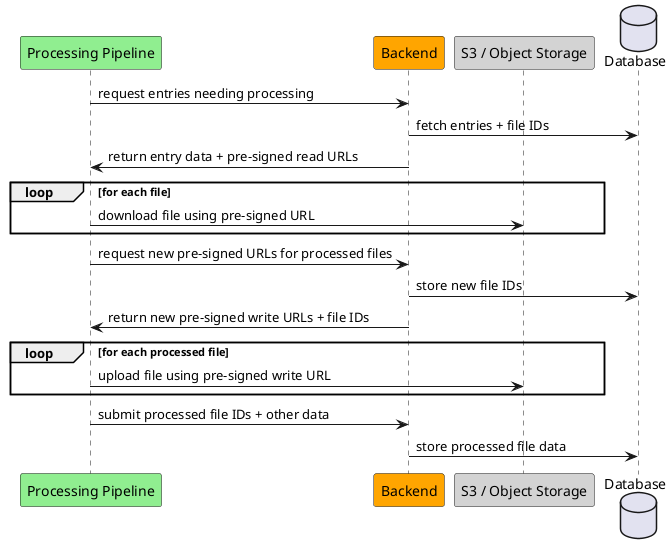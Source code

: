 @startuml
    participant "Processing Pipeline" as pipeline #LightGreen
    participant "Backend" as backend #Orange
    participant "S3 / Object Storage" as s3 #LightGray
    database "Database" as DB

    pipeline -> backend: request entries needing processing
    backend -> DB: fetch entries + file IDs
    backend -> pipeline: return entry data + pre-signed read URLs

    loop for each file
        pipeline -> s3: download file using pre-signed URL
    end loop

    pipeline -> backend: request new pre-signed URLs for processed files
    backend -> DB: store new file IDs
    backend -> pipeline: return new pre-signed write URLs + file IDs

    loop for each processed file
        pipeline -> s3: upload file using pre-signed write URL
    end loop

    pipeline -> backend: submit processed file IDs + other data
    backend -> DB: store processed file data

@enduml
